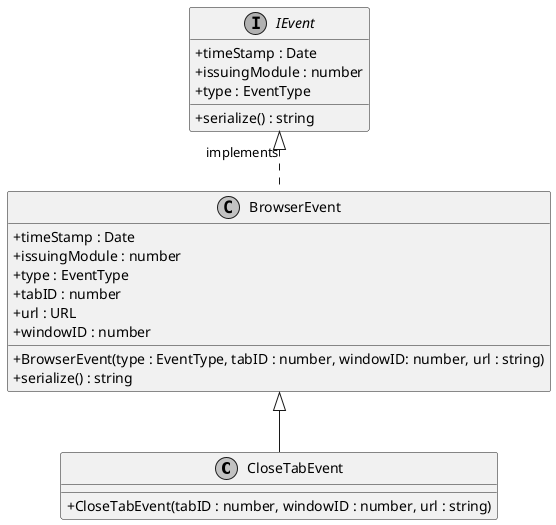 @startuml
skinparam linetype ortho
skinparam monochrome true
skinparam classAttributeIconSize 0
class CloseTabEvent extends BrowserEvent {
    + CloseTabEvent(tabID : number, windowID : number, url : string)
}
interface IEvent {
    + timeStamp : Date
    + issuingModule : number
    + type : EventType
    + serialize() : string
}

IEvent <|.DOWN. BrowserEvent : implements
class BrowserEvent {
    + BrowserEvent(type : EventType, tabID : number, windowID: number, url : string)
    + timeStamp : Date
    + issuingModule : number
    + type : EventType
    + serialize() : string
    + tabID : number
    + url : URL
    + windowID : number
}
@enduml
